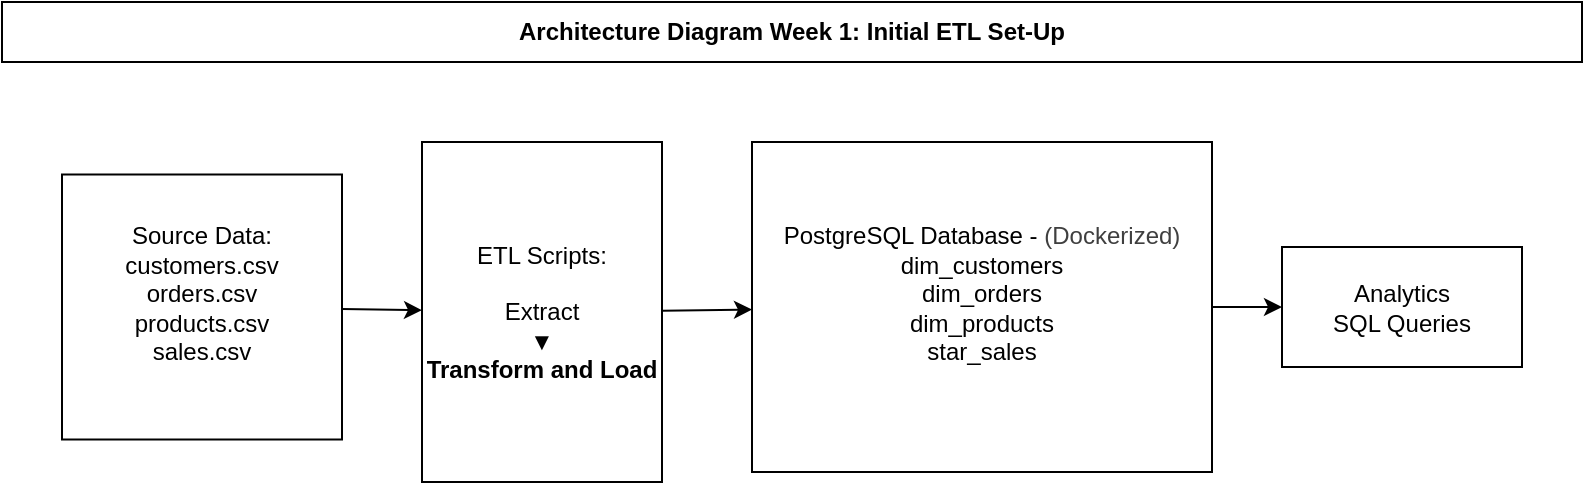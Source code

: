 <mxfile>
    <diagram id="H8KH-iqJQkcAS56kA2J-" name="Page-1">
        <mxGraphModel dx="1449" dy="711" grid="1" gridSize="10" guides="1" tooltips="1" connect="1" arrows="1" fold="1" page="1" pageScale="1" pageWidth="850" pageHeight="1100" math="0" shadow="0">
            <root>
                <mxCell id="0"/>
                <mxCell id="1" parent="0"/>
                <mxCell id="2" value="&lt;div&gt;&lt;font color=&quot;#000000&quot;&gt;Architecture Diagram Week 1: Initial ETL Set-Up&lt;/font&gt;&lt;/div&gt;" style="rounded=0;whiteSpace=wrap;html=1;align=center;fontStyle=1" parent="1" vertex="1">
                    <mxGeometry x="30" y="10" width="790" height="30" as="geometry"/>
                </mxCell>
                <mxCell id="5" value="" style="edgeStyle=none;html=1;" edge="1" parent="1" source="3" target="4">
                    <mxGeometry relative="1" as="geometry"/>
                </mxCell>
                <mxCell id="3" value="Source Data:&lt;div&gt;customers.csv&lt;/div&gt;&lt;div&gt;orders.csv&lt;/div&gt;&lt;div&gt;products.csv&lt;/div&gt;&lt;div&gt;sales.csv&lt;/div&gt;&lt;div&gt;&lt;br&gt;&lt;/div&gt;" style="rounded=0;whiteSpace=wrap;html=1;" vertex="1" parent="1">
                    <mxGeometry x="60" y="96.25" width="140" height="132.5" as="geometry"/>
                </mxCell>
                <mxCell id="7" value="" style="edgeStyle=none;html=1;" edge="1" parent="1" source="4" target="6">
                    <mxGeometry relative="1" as="geometry"/>
                </mxCell>
                <mxCell id="4" value="ETL Scripts:&lt;div&gt;&lt;font color=&quot;#000000&quot;&gt;&lt;br&gt;&lt;/font&gt;Extract&lt;div&gt;&lt;font&gt;▼&lt;br&gt;&lt;/font&gt;&lt;b&gt;Transform and&amp;nbsp;&lt;/b&gt;&lt;b style=&quot;background-color: transparent;&quot;&gt;Load&lt;/b&gt;&lt;/div&gt;&lt;/div&gt;" style="whiteSpace=wrap;html=1;rounded=0;" vertex="1" parent="1">
                    <mxGeometry x="240" y="80" width="120" height="170" as="geometry"/>
                </mxCell>
                <mxCell id="9" value="" style="edgeStyle=none;html=1;" edge="1" parent="1" source="6" target="8">
                    <mxGeometry relative="1" as="geometry"/>
                </mxCell>
                <mxCell id="6" value="&lt;div&gt;&lt;font color=&quot;#000000&quot;&gt;PostgreSQL Database -&amp;nbsp;&lt;/font&gt;&lt;span style=&quot;color: rgb(63, 63, 63); background-color: transparent;&quot;&gt;(Dockerized)&lt;/span&gt;&lt;/div&gt;&lt;div&gt;dim_customers&lt;/div&gt;&lt;div&gt;dim_orders&lt;/div&gt;&lt;div&gt;dim_products&lt;/div&gt;&lt;div&gt;star_sales&lt;br&gt;&lt;br&gt;&lt;/div&gt;" style="whiteSpace=wrap;html=1;rounded=0;" vertex="1" parent="1">
                    <mxGeometry x="405" y="80" width="230" height="165" as="geometry"/>
                </mxCell>
                <mxCell id="8" value="Analytics&lt;br&gt;SQL Queries" style="whiteSpace=wrap;html=1;rounded=0;" vertex="1" parent="1">
                    <mxGeometry x="670" y="132.5" width="120" height="60" as="geometry"/>
                </mxCell>
            </root>
        </mxGraphModel>
    </diagram>
</mxfile>